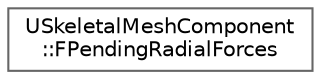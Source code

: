 digraph "Graphical Class Hierarchy"
{
 // INTERACTIVE_SVG=YES
 // LATEX_PDF_SIZE
  bgcolor="transparent";
  edge [fontname=Helvetica,fontsize=10,labelfontname=Helvetica,labelfontsize=10];
  node [fontname=Helvetica,fontsize=10,shape=box,height=0.2,width=0.4];
  rankdir="LR";
  Node0 [id="Node000000",label="USkeletalMeshComponent\l::FPendingRadialForces",height=0.2,width=0.4,color="grey40", fillcolor="white", style="filled",URL="$d1/dc4/structUSkeletalMeshComponent_1_1FPendingRadialForces.html",tooltip=" "];
}
